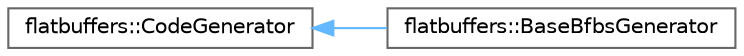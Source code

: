 digraph "Graphical Class Hierarchy"
{
 // LATEX_PDF_SIZE
  bgcolor="transparent";
  edge [fontname=Helvetica,fontsize=10,labelfontname=Helvetica,labelfontsize=10];
  node [fontname=Helvetica,fontsize=10,shape=box,height=0.2,width=0.4];
  rankdir="LR";
  Node0 [id="Node000000",label="flatbuffers::CodeGenerator",height=0.2,width=0.4,color="grey40", fillcolor="white", style="filled",URL="$classflatbuffers_1_1CodeGenerator.html",tooltip=" "];
  Node0 -> Node1 [id="edge64_Node000000_Node000001",dir="back",color="steelblue1",style="solid",tooltip=" "];
  Node1 [id="Node000001",label="flatbuffers::BaseBfbsGenerator",height=0.2,width=0.4,color="grey40", fillcolor="white", style="filled",URL="$classflatbuffers_1_1BaseBfbsGenerator.html",tooltip=" "];
}
